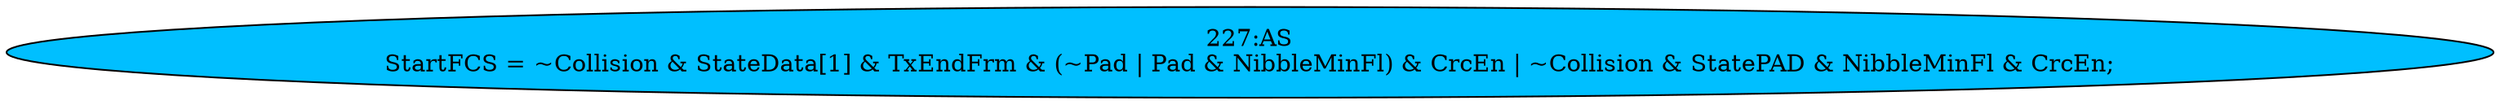 strict digraph "" {
	node [label="\N"];
	"227:AS"	 [ast="<pyverilog.vparser.ast.Assign object at 0x7ff806729c10>",
		def_var="['StartFCS']",
		fillcolor=deepskyblue,
		label="227:AS
StartFCS = ~Collision & StateData[1] & TxEndFrm & (~Pad | Pad & NibbleMinFl) & CrcEn | ~Collision & StatePAD & NibbleMinFl & \
CrcEn;",
		statements="[]",
		style=filled,
		typ=Assign,
		use_var="['Collision', 'StateData', 'TxEndFrm', 'Pad', 'Pad', 'NibbleMinFl', 'CrcEn', 'Collision', 'StatePAD', 'NibbleMinFl', 'CrcEn']"];
}
